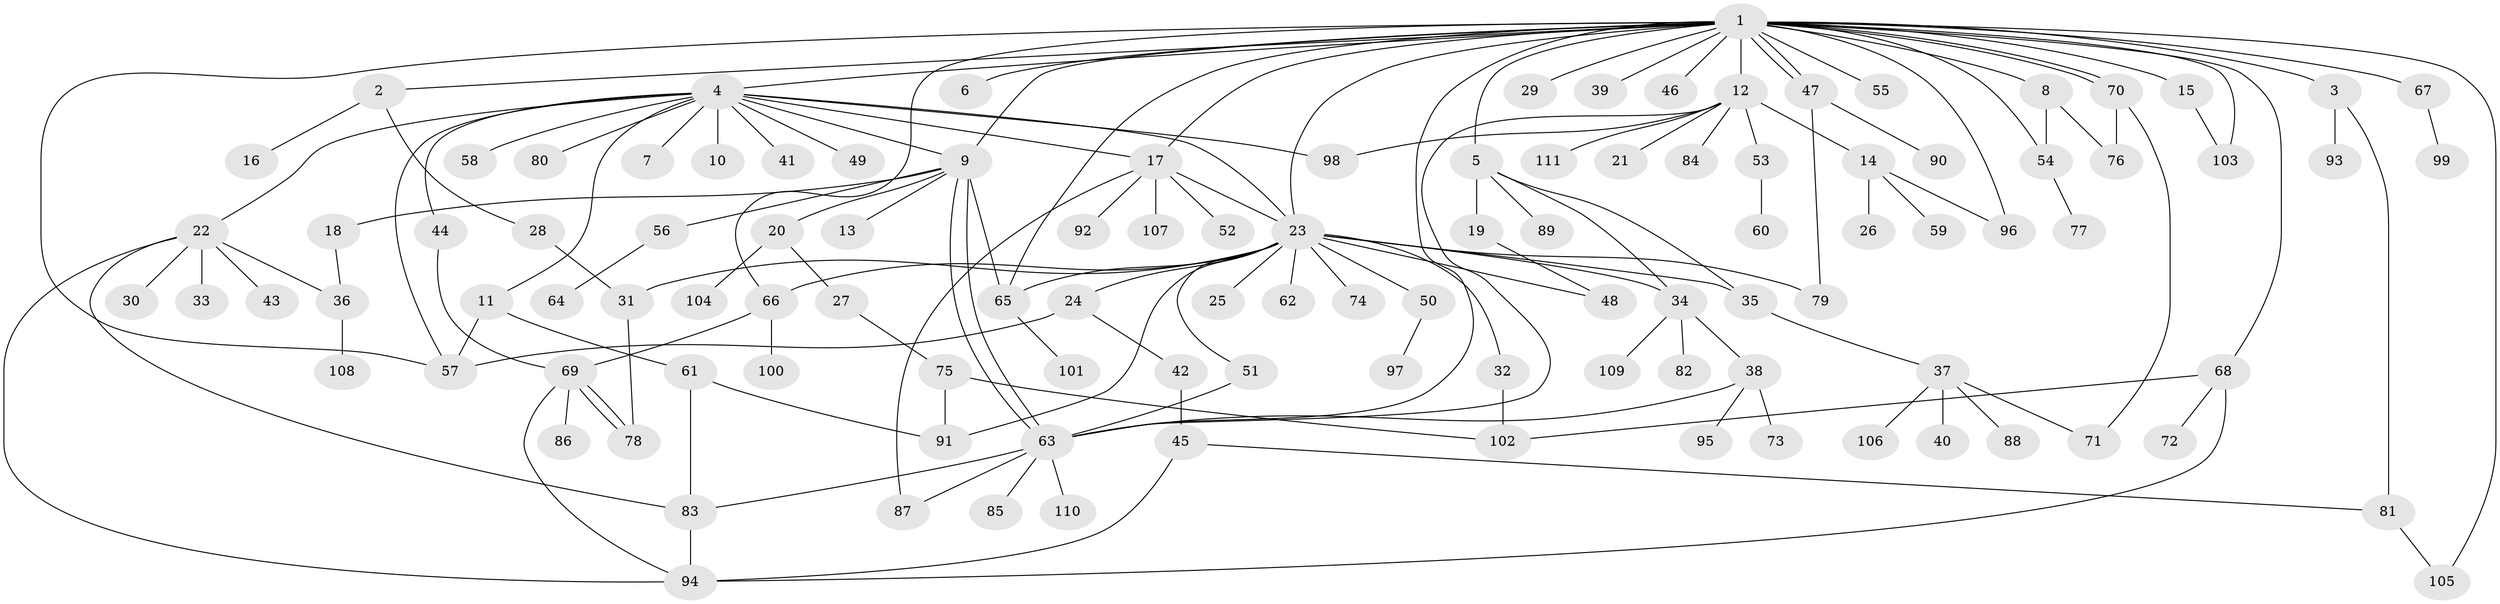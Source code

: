 // coarse degree distribution, {26: 0.011627906976744186, 3: 0.10465116279069768, 4: 0.09302325581395349, 14: 0.023255813953488372, 6: 0.03488372093023256, 1: 0.5, 7: 0.03488372093023256, 2: 0.18604651162790697, 21: 0.011627906976744186}
// Generated by graph-tools (version 1.1) at 2025/51/02/27/25 19:51:58]
// undirected, 111 vertices, 155 edges
graph export_dot {
graph [start="1"]
  node [color=gray90,style=filled];
  1;
  2;
  3;
  4;
  5;
  6;
  7;
  8;
  9;
  10;
  11;
  12;
  13;
  14;
  15;
  16;
  17;
  18;
  19;
  20;
  21;
  22;
  23;
  24;
  25;
  26;
  27;
  28;
  29;
  30;
  31;
  32;
  33;
  34;
  35;
  36;
  37;
  38;
  39;
  40;
  41;
  42;
  43;
  44;
  45;
  46;
  47;
  48;
  49;
  50;
  51;
  52;
  53;
  54;
  55;
  56;
  57;
  58;
  59;
  60;
  61;
  62;
  63;
  64;
  65;
  66;
  67;
  68;
  69;
  70;
  71;
  72;
  73;
  74;
  75;
  76;
  77;
  78;
  79;
  80;
  81;
  82;
  83;
  84;
  85;
  86;
  87;
  88;
  89;
  90;
  91;
  92;
  93;
  94;
  95;
  96;
  97;
  98;
  99;
  100;
  101;
  102;
  103;
  104;
  105;
  106;
  107;
  108;
  109;
  110;
  111;
  1 -- 2;
  1 -- 3;
  1 -- 4;
  1 -- 5;
  1 -- 6;
  1 -- 8;
  1 -- 9;
  1 -- 12;
  1 -- 15;
  1 -- 17;
  1 -- 23;
  1 -- 29;
  1 -- 39;
  1 -- 46;
  1 -- 47;
  1 -- 47;
  1 -- 54;
  1 -- 55;
  1 -- 57;
  1 -- 63;
  1 -- 65;
  1 -- 66;
  1 -- 67;
  1 -- 68;
  1 -- 70;
  1 -- 70;
  1 -- 96;
  1 -- 103;
  1 -- 105;
  2 -- 16;
  2 -- 28;
  3 -- 81;
  3 -- 93;
  4 -- 7;
  4 -- 9;
  4 -- 10;
  4 -- 11;
  4 -- 17;
  4 -- 22;
  4 -- 23;
  4 -- 41;
  4 -- 44;
  4 -- 49;
  4 -- 57;
  4 -- 58;
  4 -- 80;
  4 -- 98;
  5 -- 19;
  5 -- 34;
  5 -- 35;
  5 -- 89;
  8 -- 54;
  8 -- 76;
  9 -- 13;
  9 -- 18;
  9 -- 20;
  9 -- 56;
  9 -- 63;
  9 -- 63;
  9 -- 65;
  11 -- 57;
  11 -- 61;
  12 -- 14;
  12 -- 21;
  12 -- 53;
  12 -- 63;
  12 -- 84;
  12 -- 98;
  12 -- 111;
  14 -- 26;
  14 -- 59;
  14 -- 96;
  15 -- 103;
  17 -- 23;
  17 -- 52;
  17 -- 87;
  17 -- 92;
  17 -- 107;
  18 -- 36;
  19 -- 48;
  20 -- 27;
  20 -- 104;
  22 -- 30;
  22 -- 33;
  22 -- 36;
  22 -- 43;
  22 -- 83;
  22 -- 94;
  23 -- 24;
  23 -- 25;
  23 -- 31;
  23 -- 32;
  23 -- 34;
  23 -- 35;
  23 -- 48;
  23 -- 50;
  23 -- 51;
  23 -- 62;
  23 -- 65;
  23 -- 66;
  23 -- 74;
  23 -- 79;
  23 -- 91;
  24 -- 42;
  24 -- 57;
  27 -- 75;
  28 -- 31;
  31 -- 78;
  32 -- 102;
  34 -- 38;
  34 -- 82;
  34 -- 109;
  35 -- 37;
  36 -- 108;
  37 -- 40;
  37 -- 71;
  37 -- 88;
  37 -- 106;
  38 -- 63;
  38 -- 73;
  38 -- 95;
  42 -- 45;
  44 -- 69;
  45 -- 81;
  45 -- 94;
  47 -- 79;
  47 -- 90;
  50 -- 97;
  51 -- 63;
  53 -- 60;
  54 -- 77;
  56 -- 64;
  61 -- 83;
  61 -- 91;
  63 -- 83;
  63 -- 85;
  63 -- 87;
  63 -- 110;
  65 -- 101;
  66 -- 69;
  66 -- 100;
  67 -- 99;
  68 -- 72;
  68 -- 94;
  68 -- 102;
  69 -- 78;
  69 -- 78;
  69 -- 86;
  69 -- 94;
  70 -- 71;
  70 -- 76;
  75 -- 91;
  75 -- 102;
  81 -- 105;
  83 -- 94;
}
